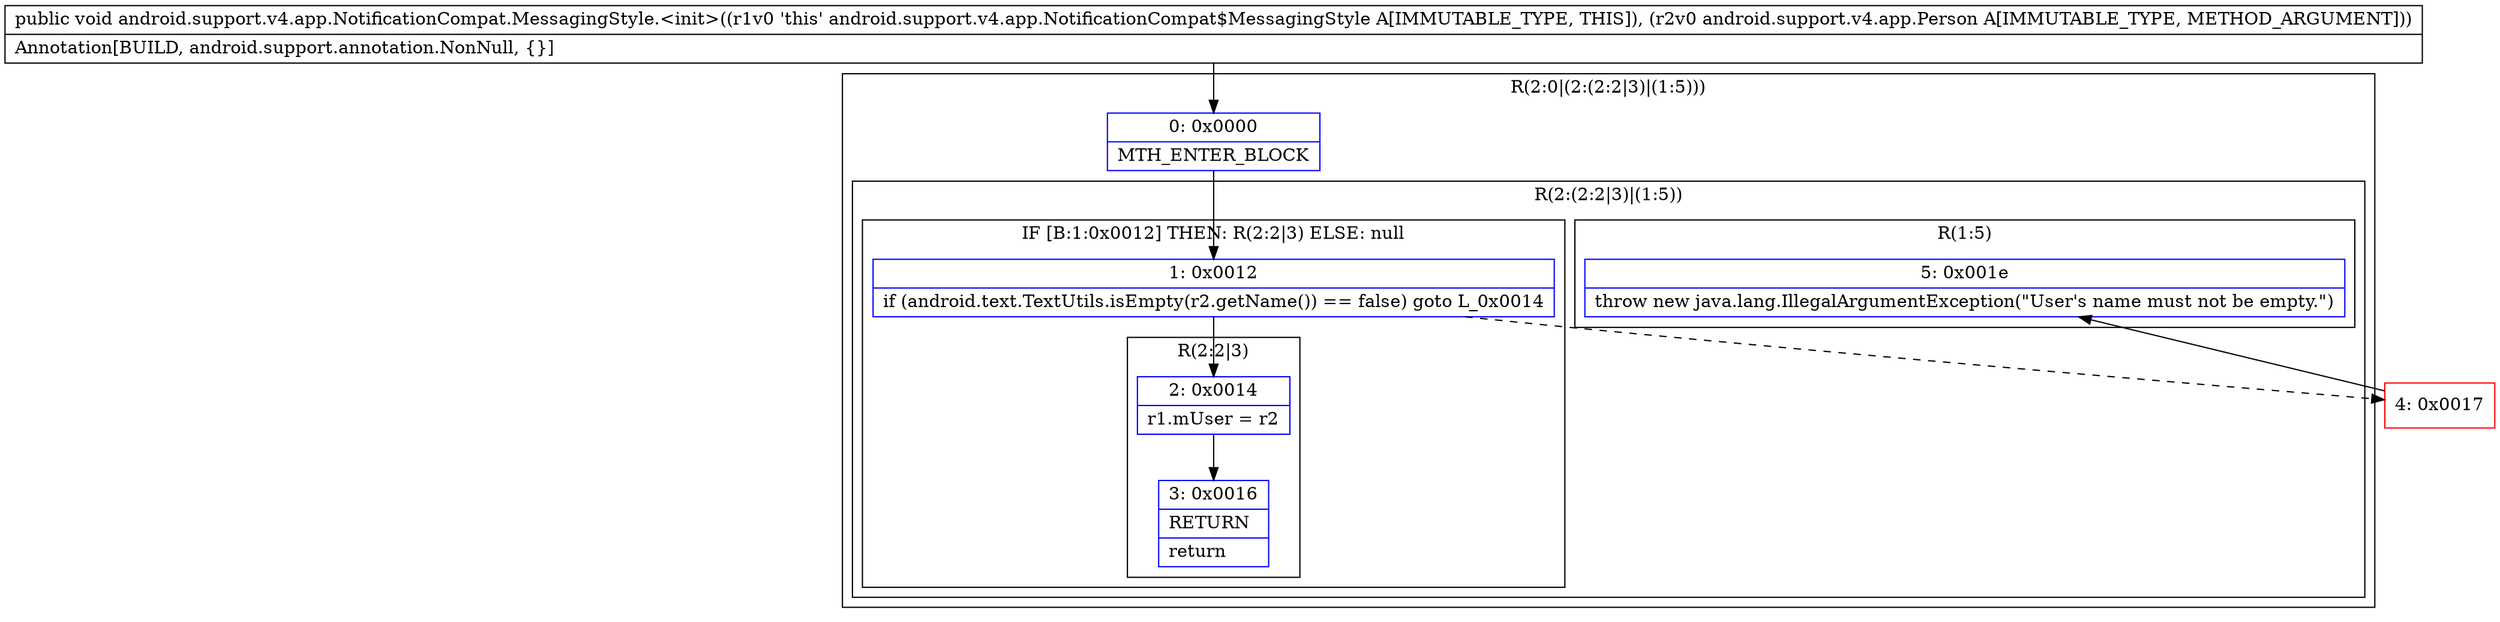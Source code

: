 digraph "CFG forandroid.support.v4.app.NotificationCompat.MessagingStyle.\<init\>(Landroid\/support\/v4\/app\/Person;)V" {
subgraph cluster_Region_1102582480 {
label = "R(2:0|(2:(2:2|3)|(1:5)))";
node [shape=record,color=blue];
Node_0 [shape=record,label="{0\:\ 0x0000|MTH_ENTER_BLOCK\l}"];
subgraph cluster_Region_1916703052 {
label = "R(2:(2:2|3)|(1:5))";
node [shape=record,color=blue];
subgraph cluster_IfRegion_1073290113 {
label = "IF [B:1:0x0012] THEN: R(2:2|3) ELSE: null";
node [shape=record,color=blue];
Node_1 [shape=record,label="{1\:\ 0x0012|if (android.text.TextUtils.isEmpty(r2.getName()) == false) goto L_0x0014\l}"];
subgraph cluster_Region_1931671372 {
label = "R(2:2|3)";
node [shape=record,color=blue];
Node_2 [shape=record,label="{2\:\ 0x0014|r1.mUser = r2\l}"];
Node_3 [shape=record,label="{3\:\ 0x0016|RETURN\l|return\l}"];
}
}
subgraph cluster_Region_1913476458 {
label = "R(1:5)";
node [shape=record,color=blue];
Node_5 [shape=record,label="{5\:\ 0x001e|throw new java.lang.IllegalArgumentException(\"User's name must not be empty.\")\l}"];
}
}
}
Node_4 [shape=record,color=red,label="{4\:\ 0x0017}"];
MethodNode[shape=record,label="{public void android.support.v4.app.NotificationCompat.MessagingStyle.\<init\>((r1v0 'this' android.support.v4.app.NotificationCompat$MessagingStyle A[IMMUTABLE_TYPE, THIS]), (r2v0 android.support.v4.app.Person A[IMMUTABLE_TYPE, METHOD_ARGUMENT]))  | Annotation[BUILD, android.support.annotation.NonNull, \{\}]\l}"];
MethodNode -> Node_0;
Node_0 -> Node_1;
Node_1 -> Node_2;
Node_1 -> Node_4[style=dashed];
Node_2 -> Node_3;
Node_4 -> Node_5;
}

